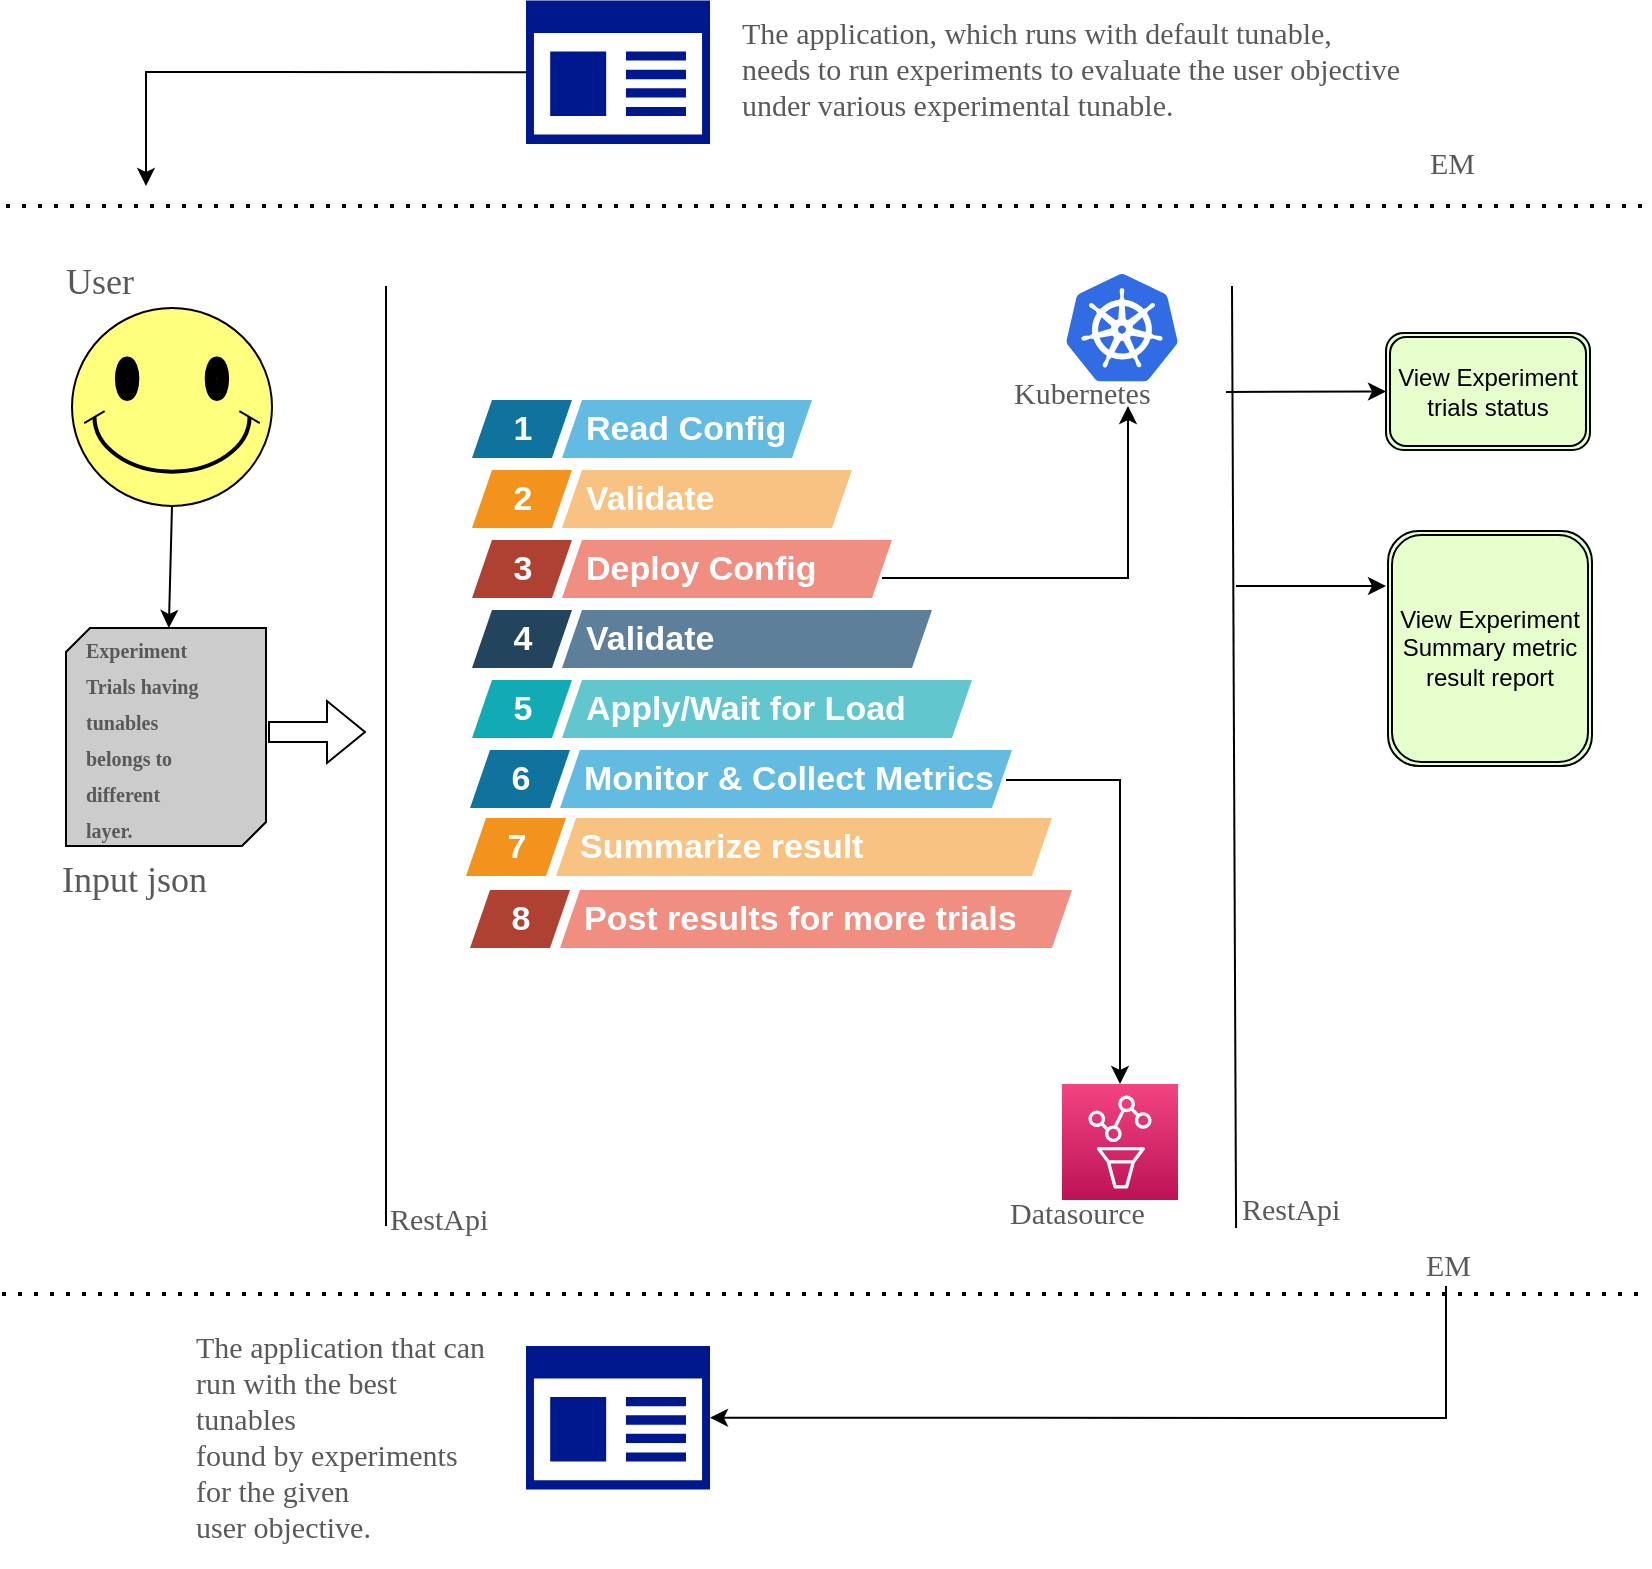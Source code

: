 <mxfile version="20.0.4" type="embed"><diagram id="enKsJiypugB2ZYiYs1Cn" name="Page-1"><mxGraphModel dx="1202" dy="831" grid="1" gridSize="10" guides="1" tooltips="1" connect="1" arrows="1" fold="1" page="1" pageScale="1" pageWidth="850" pageHeight="1100" math="0" shadow="0"><root><mxCell id="0"/><mxCell id="1" parent="0"/><mxCell id="2" value="" style="verticalLabelPosition=bottom;verticalAlign=top;html=1;shape=mxgraph.basic.smiley;fillColor=#FFFF7D;" vertex="1" parent="1"><mxGeometry x="43" y="171" width="100" height="99" as="geometry"/></mxCell><mxCell id="5" value="" style="verticalLabelPosition=bottom;verticalAlign=top;html=1;shape=mxgraph.basic.diag_snip_rect;dx=6;fillColor=#CCCCCC;" vertex="1" parent="1"><mxGeometry x="40" y="331" width="100" height="109" as="geometry"/></mxCell><mxCell id="6" value="User" style="text;html=1;resizable=1;autosize=0;align=left;verticalAlign=bottom;points=[];fillColor=none;strokeColor=none;rounded=0;fontFamily=Red Hat Text;fontStyle=0;fontSize=18;fontColor=#595959;resizeWidth=0;connectable=1;recursiveResize=0;editable=1;rotatable=1;movable=1;deletable=1;cloneable=0;imageAspect=0;spacing=0;spacingBottom=10;allowArrows=0;expand=0;pointerEvents=0;" vertex="1" parent="1"><mxGeometry x="40" y="151" width="80" height="29" as="geometry"/></mxCell><mxCell id="7" value="&lt;div&gt;&lt;b&gt;&lt;font style=&quot;font-size: 10px;&quot;&gt;Experiment &lt;br&gt;&lt;/font&gt;&lt;/b&gt;&lt;/div&gt;&lt;div&gt;&lt;b&gt;&lt;font style=&quot;font-size: 10px;&quot;&gt;Trials having &lt;br&gt;&lt;/font&gt;&lt;/b&gt;&lt;/div&gt;&lt;div&gt;&lt;b&gt;&lt;font style=&quot;font-size: 10px;&quot;&gt;tunables &lt;br&gt;&lt;/font&gt;&lt;/b&gt;&lt;/div&gt;&lt;div&gt;&lt;b&gt;&lt;font style=&quot;font-size: 10px;&quot;&gt;belongs to&lt;br&gt;&lt;/font&gt;&lt;/b&gt;&lt;/div&gt;&lt;div&gt;&lt;b&gt;&lt;font style=&quot;font-size: 10px;&quot;&gt;different&lt;/font&gt;&lt;/b&gt;&lt;/div&gt;&lt;div&gt;&lt;b&gt;&lt;font style=&quot;font-size: 10px;&quot;&gt;layer.&lt;br&gt;&lt;/font&gt;&lt;/b&gt;&lt;/div&gt;" style="text;html=1;resizable=1;autosize=0;align=left;verticalAlign=bottom;points=[];fillColor=none;strokeColor=none;rounded=0;fontFamily=Red Hat Text;fontStyle=0;fontSize=15;fontColor=#595959;resizeWidth=0;connectable=1;recursiveResize=0;editable=1;rotatable=1;movable=1;deletable=1;cloneable=0;imageAspect=0;spacing=0;spacingBottom=10;allowArrows=0;expand=0;pointerEvents=0;" vertex="1" parent="1"><mxGeometry x="50" y="421" width="80" height="29" as="geometry"/></mxCell><mxCell id="8" value="" style="endArrow=classic;html=1;rounded=0;fontSize=15;movable=1;resizable=1;rotatable=1;deletable=1;editable=1;connectable=1;exitX=0.5;exitY=1;exitDx=0;exitDy=0;exitPerimeter=0;" edge="1" parent="1" source="2" target="5"><mxGeometry width="50" height="50" relative="1" as="geometry"><mxPoint x="93" y="281" as="sourcePoint"/><mxPoint x="480" y="411" as="targetPoint"/></mxGeometry></mxCell><mxCell id="9" value="" style="shape=flexArrow;endArrow=classic;html=1;rounded=0;fontSize=15;" edge="1" parent="1"><mxGeometry width="50" height="50" relative="1" as="geometry"><mxPoint x="141" y="383" as="sourcePoint"/><mxPoint x="190" y="383" as="targetPoint"/></mxGeometry></mxCell><mxCell id="10" value="1" style="shape=mxgraph.infographic.parallelogram;dx=5;html=1;fillColor=#10739E;strokeColor=none;shadow=0;fontSize=17;fontColor=#FFFFFF;align=center;fontStyle=1;" vertex="1" parent="1"><mxGeometry x="243" y="217" width="50" height="29" as="geometry"/></mxCell><mxCell id="11" value="Read Config" style="shape=mxgraph.infographic.parallelogram;dx=5;;html=1;fillColor=#64BBE2;strokeColor=none;shadow=0;fontSize=17;fontColor=#FFFFFF;align=left;spacingLeft=10;fontStyle=1;" vertex="1" parent="1"><mxGeometry x="288" y="217" width="125" height="29" as="geometry"/></mxCell><mxCell id="12" value="2" style="shape=mxgraph.infographic.parallelogram;dx=5;html=1;fillColor=#F2931E;strokeColor=none;shadow=0;fontSize=17;fontColor=#FFFFFF;align=center;fontStyle=1;" vertex="1" parent="1"><mxGeometry x="243" y="252" width="50" height="29" as="geometry"/></mxCell><mxCell id="13" value="Validate" style="shape=mxgraph.infographic.parallelogram;dx=5;;html=1;fillColor=#F8C382;strokeColor=none;shadow=0;fontSize=17;fontColor=#FFFFFF;align=left;spacingLeft=10;fontStyle=1;" vertex="1" parent="1"><mxGeometry x="288" y="252" width="145" height="29" as="geometry"/></mxCell><mxCell id="14" value="3" style="shape=mxgraph.infographic.parallelogram;dx=5;html=1;fillColor=#AE4132;strokeColor=none;shadow=0;fontSize=17;fontColor=#FFFFFF;align=center;fontStyle=1;" vertex="1" parent="1"><mxGeometry x="243" y="287" width="50" height="29" as="geometry"/></mxCell><mxCell id="15" value="Deploy Config" style="shape=mxgraph.infographic.parallelogram;dx=5;;html=1;fillColor=#F08E81;strokeColor=none;shadow=0;fontSize=17;fontColor=#FFFFFF;align=left;spacingLeft=10;fontStyle=1;" vertex="1" parent="1"><mxGeometry x="288" y="287" width="165" height="29" as="geometry"/></mxCell><mxCell id="16" value="4" style="shape=mxgraph.infographic.parallelogram;dx=5;html=1;fillColor=#23445D;strokeColor=none;shadow=0;fontSize=17;fontColor=#FFFFFF;align=center;fontStyle=1;" vertex="1" parent="1"><mxGeometry x="243" y="322" width="50" height="29" as="geometry"/></mxCell><mxCell id="17" value="Validate" style="shape=mxgraph.infographic.parallelogram;dx=5;;html=1;fillColor=#5D7F99;strokeColor=none;shadow=0;fontSize=17;fontColor=#FFFFFF;align=left;spacingLeft=10;fontStyle=1;" vertex="1" parent="1"><mxGeometry x="288" y="322" width="185" height="29" as="geometry"/></mxCell><mxCell id="18" value="5" style="shape=mxgraph.infographic.parallelogram;dx=5;html=1;fillColor=#12AAB5;strokeColor=none;shadow=0;fontSize=17;fontColor=#FFFFFF;align=center;fontStyle=1;" vertex="1" parent="1"><mxGeometry x="243" y="357" width="50" height="29" as="geometry"/></mxCell><mxCell id="19" value="Apply/Wait for Load" style="shape=mxgraph.infographic.parallelogram;dx=5;;html=1;fillColor=#61C6CE;strokeColor=none;shadow=0;fontSize=17;fontColor=#FFFFFF;align=left;spacingLeft=10;fontStyle=1;" vertex="1" parent="1"><mxGeometry x="288" y="357" width="205" height="29" as="geometry"/></mxCell><mxCell id="21" value="" style="endArrow=none;html=1;rounded=0;fontSize=11;" edge="1" parent="1"><mxGeometry width="50" height="50" relative="1" as="geometry"><mxPoint x="200" y="630" as="sourcePoint"/><mxPoint x="200" y="160" as="targetPoint"/></mxGeometry></mxCell><mxCell id="22" value="EM" style="text;html=1;resizable=1;autosize=0;align=left;verticalAlign=bottom;points=[];fillColor=none;strokeColor=none;rounded=0;fontFamily=Red Hat Text;fontStyle=0;fontSize=15;fontColor=#595959;resizeWidth=0;connectable=1;recursiveResize=0;editable=1;rotatable=1;movable=1;deletable=1;cloneable=0;imageAspect=0;spacing=0;spacingBottom=10;allowArrows=0;expand=0;pointerEvents=0;" vertex="1" parent="1"><mxGeometry x="722" y="89" width="80" height="29" as="geometry"/></mxCell><mxCell id="23" value="6" style="shape=mxgraph.infographic.parallelogram;dx=5;html=1;fillColor=#10739E;strokeColor=none;shadow=0;fontSize=17;fontColor=#FFFFFF;align=center;fontStyle=1;" vertex="1" parent="1"><mxGeometry x="242" y="392" width="50" height="29" as="geometry"/></mxCell><mxCell id="24" value="Monitor &amp;amp; Collect Metrics" style="shape=mxgraph.infographic.parallelogram;dx=5;;html=1;fillColor=#64BBE2;strokeColor=none;shadow=0;fontSize=17;fontColor=#FFFFFF;align=left;spacingLeft=10;fontStyle=1;" vertex="1" parent="1"><mxGeometry x="287" y="392" width="226" height="29" as="geometry"/></mxCell><mxCell id="25" value="7" style="shape=mxgraph.infographic.parallelogram;dx=5;html=1;fillColor=#F2931E;strokeColor=none;shadow=0;fontSize=17;fontColor=#FFFFFF;align=center;fontStyle=1;" vertex="1" parent="1"><mxGeometry x="240" y="426" width="50" height="29" as="geometry"/></mxCell><mxCell id="26" value="Summarize result" style="shape=mxgraph.infographic.parallelogram;dx=5;;html=1;fillColor=#F8C382;strokeColor=none;shadow=0;fontSize=17;fontColor=#FFFFFF;align=left;spacingLeft=10;fontStyle=1;" vertex="1" parent="1"><mxGeometry x="285" y="426" width="248" height="29" as="geometry"/></mxCell><mxCell id="27" value="8" style="shape=mxgraph.infographic.parallelogram;dx=5;html=1;fillColor=#AE4132;strokeColor=none;shadow=0;fontSize=17;fontColor=#FFFFFF;align=center;fontStyle=1;" vertex="1" parent="1"><mxGeometry x="242" y="462" width="50" height="29" as="geometry"/></mxCell><mxCell id="28" value="Post results for more trials" style="shape=mxgraph.infographic.parallelogram;dx=5;;html=1;fillColor=#F08E81;strokeColor=none;shadow=0;fontSize=17;fontColor=#FFFFFF;align=left;spacingLeft=10;fontStyle=1;" vertex="1" parent="1"><mxGeometry x="287" y="462" width="256" height="29" as="geometry"/></mxCell><mxCell id="29" value="" style="sketch=0;aspect=fixed;pointerEvents=1;shadow=0;dashed=0;html=1;strokeColor=none;labelPosition=center;verticalLabelPosition=bottom;verticalAlign=top;align=center;fillColor=#00188D;shape=mxgraph.mscae.enterprise.app_generic;fontSize=11;" vertex="1" parent="1"><mxGeometry x="270" y="17.24" width="92" height="71.76" as="geometry"/></mxCell><mxCell id="30" value="&lt;div&gt;The application, which runs with default tunable,&lt;/div&gt;&lt;div&gt; needs to run experiments to evaluate the user objective &lt;br&gt;&lt;/div&gt;&lt;div&gt;under various experimental tunable.&lt;/div&gt;" style="text;html=1;resizable=1;autosize=0;align=left;verticalAlign=bottom;points=[];fillColor=none;strokeColor=none;rounded=0;fontFamily=Red Hat Text;fontStyle=0;fontSize=15;fontColor=#595959;resizeWidth=0;connectable=1;recursiveResize=0;editable=1;rotatable=1;movable=1;deletable=1;cloneable=0;imageAspect=0;spacing=0;spacingBottom=10;allowArrows=0;expand=0;pointerEvents=0;" vertex="1" parent="1"><mxGeometry x="378" y="60" width="80" height="29" as="geometry"/></mxCell><mxCell id="31" value="" style="endArrow=none;html=1;rounded=0;fontSize=11;exitX=-0.037;exitY=0.655;exitDx=0;exitDy=0;exitPerimeter=0;" edge="1" parent="1"><mxGeometry width="50" height="50" relative="1" as="geometry"><mxPoint x="625.04" y="630.995" as="sourcePoint"/><mxPoint x="623" y="160" as="targetPoint"/></mxGeometry></mxCell><mxCell id="44" value="RestApi" style="text;html=1;resizable=1;autosize=0;align=left;verticalAlign=bottom;points=[];fillColor=none;strokeColor=none;rounded=0;fontFamily=Red Hat Text;fontStyle=0;fontSize=15;fontColor=#595959;resizeWidth=0;connectable=1;recursiveResize=0;editable=1;rotatable=1;movable=1;deletable=1;cloneable=0;imageAspect=0;spacing=0;spacingBottom=10;allowArrows=0;expand=0;pointerEvents=0;" vertex="1" parent="1"><mxGeometry x="628" y="612" width="80" height="29" as="geometry"/></mxCell><mxCell id="47" value="RestApi" style="text;html=1;resizable=1;autosize=0;align=left;verticalAlign=bottom;points=[];fillColor=none;strokeColor=none;rounded=0;fontFamily=Red Hat Text;fontStyle=0;fontSize=15;fontColor=#595959;resizeWidth=0;connectable=1;recursiveResize=0;editable=1;rotatable=1;movable=1;deletable=1;cloneable=0;imageAspect=0;spacing=0;spacingBottom=10;allowArrows=0;expand=0;pointerEvents=0;" vertex="1" parent="1"><mxGeometry x="202" y="617" width="80" height="29" as="geometry"/></mxCell><mxCell id="48" value="" style="endArrow=classic;html=1;rounded=0;fontSize=12;exitX=0;exitY=0.5;exitDx=0;exitDy=0;exitPerimeter=0;" edge="1" parent="1" source="29"><mxGeometry width="50" height="50" relative="1" as="geometry"><mxPoint x="120" y="78.12" as="sourcePoint"/><mxPoint x="80" y="110" as="targetPoint"/><Array as="points"><mxPoint x="80" y="53"/></Array></mxGeometry></mxCell><mxCell id="50" value="" style="sketch=0;aspect=fixed;pointerEvents=1;shadow=0;dashed=0;html=1;strokeColor=none;labelPosition=center;verticalLabelPosition=bottom;verticalAlign=top;align=center;fillColor=#00188D;shape=mxgraph.mscae.enterprise.app_generic;fontSize=11;" vertex="1" parent="1"><mxGeometry x="270" y="690" width="92" height="71.76" as="geometry"/></mxCell><mxCell id="51" value="&lt;div&gt;The application that can&lt;/div&gt;&lt;div&gt; run with the best &lt;br&gt;&lt;/div&gt;&lt;div&gt;tunables &lt;br&gt;&lt;/div&gt;&lt;div&gt;found by experiments &lt;br&gt;&lt;/div&gt;&lt;div&gt;for the given &lt;br&gt;&lt;/div&gt;&lt;div&gt;user objective.&lt;/div&gt;" style="text;html=1;resizable=1;autosize=0;align=left;verticalAlign=bottom;points=[];fillColor=none;strokeColor=none;rounded=0;fontFamily=Red Hat Text;fontStyle=0;fontSize=15;fontColor=#595959;resizeWidth=0;connectable=1;recursiveResize=0;editable=1;rotatable=1;movable=1;deletable=1;cloneable=0;imageAspect=0;spacing=0;spacingBottom=10;allowArrows=0;expand=0;pointerEvents=0;" vertex="1" parent="1"><mxGeometry x="105" y="753" width="146" height="47.24" as="geometry"/></mxCell><mxCell id="55" value="EM" style="text;html=1;resizable=1;autosize=0;align=left;verticalAlign=bottom;points=[];fillColor=none;strokeColor=none;rounded=0;fontFamily=Red Hat Text;fontStyle=0;fontSize=15;fontColor=#595959;resizeWidth=0;connectable=1;recursiveResize=0;editable=1;rotatable=1;movable=1;deletable=1;cloneable=0;imageAspect=0;spacing=0;spacingBottom=10;allowArrows=0;expand=0;pointerEvents=0;" vertex="1" parent="1"><mxGeometry x="720" y="640" width="80" height="29" as="geometry"/></mxCell><mxCell id="56" value="" style="endArrow=classic;html=1;rounded=0;entryX=1;entryY=0.5;entryDx=0;entryDy=0;entryPerimeter=0;" edge="1" parent="1" target="50"><mxGeometry width="50" height="50" relative="1" as="geometry"><mxPoint x="730" y="720" as="sourcePoint"/><mxPoint x="450" y="522" as="targetPoint"/><Array as="points"><mxPoint x="730" y="660"/><mxPoint x="730" y="726"/></Array></mxGeometry></mxCell><mxCell id="57" value="" style="endArrow=none;dashed=1;html=1;dashPattern=1 3;strokeWidth=2;rounded=0;" edge="1" parent="1"><mxGeometry width="50" height="50" relative="1" as="geometry"><mxPoint x="10" y="120" as="sourcePoint"/><mxPoint x="830" y="120" as="targetPoint"/></mxGeometry></mxCell><mxCell id="58" value="" style="endArrow=none;dashed=1;html=1;dashPattern=1 3;strokeWidth=2;rounded=0;" edge="1" parent="1"><mxGeometry width="50" height="50" relative="1" as="geometry"><mxPoint x="8" y="664" as="sourcePoint"/><mxPoint x="828" y="664" as="targetPoint"/></mxGeometry></mxCell><mxCell id="59" value="" style="sketch=0;aspect=fixed;html=1;points=[];align=center;image;fontSize=12;image=img/lib/mscae/Kubernetes.svg;" vertex="1" parent="1"><mxGeometry x="540" y="154" width="56" height="53.76" as="geometry"/></mxCell><mxCell id="60" value="Kubernetes" style="text;html=1;resizable=1;autosize=0;align=left;verticalAlign=bottom;points=[];fillColor=none;strokeColor=none;rounded=0;fontFamily=Red Hat Text;fontStyle=0;fontSize=15;fontColor=#595959;resizeWidth=0;connectable=1;recursiveResize=0;editable=1;rotatable=1;movable=1;deletable=1;cloneable=0;imageAspect=0;spacing=0;spacingBottom=10;allowArrows=0;expand=0;pointerEvents=0;" vertex="1" parent="1"><mxGeometry x="514" y="204" width="80" height="29" as="geometry"/></mxCell><mxCell id="61" value="" style="edgeStyle=elbowEdgeStyle;elbow=horizontal;endArrow=classic;html=1;rounded=0;" edge="1" parent="1"><mxGeometry width="50" height="50" relative="1" as="geometry"><mxPoint x="448" y="306" as="sourcePoint"/><mxPoint x="571" y="220" as="targetPoint"/><Array as="points"><mxPoint x="571" y="280"/></Array></mxGeometry></mxCell><mxCell id="62" value="" style="sketch=0;points=[[0,0,0],[0.25,0,0],[0.5,0,0],[0.75,0,0],[1,0,0],[0,1,0],[0.25,1,0],[0.5,1,0],[0.75,1,0],[1,1,0],[0,0.25,0],[0,0.5,0],[0,0.75,0],[1,0.25,0],[1,0.5,0],[1,0.75,0]];points=[[0,0,0],[0.25,0,0],[0.5,0,0],[0.75,0,0],[1,0,0],[0,1,0],[0.25,1,0],[0.5,1,0],[0.75,1,0],[1,1,0],[0,0.25,0],[0,0.5,0],[0,0.75,0],[1,0.25,0],[1,0.5,0],[1,0.75,0]];outlineConnect=0;fontColor=#232F3E;gradientColor=#F34482;gradientDirection=north;fillColor=#BC1356;strokeColor=#ffffff;dashed=0;verticalLabelPosition=bottom;verticalAlign=top;align=center;html=1;fontSize=12;fontStyle=0;aspect=fixed;shape=mxgraph.aws4.resourceIcon;resIcon=mxgraph.aws4.managed_service_for_prometheus;" vertex="1" parent="1"><mxGeometry x="538" y="559" width="58" height="58" as="geometry"/></mxCell><mxCell id="63" value="" style="edgeStyle=elbowEdgeStyle;elbow=horizontal;endArrow=classic;html=1;rounded=0;entryX=0.5;entryY=0;entryDx=0;entryDy=0;entryPerimeter=0;" edge="1" parent="1" target="62"><mxGeometry width="50" height="50" relative="1" as="geometry"><mxPoint x="510" y="407" as="sourcePoint"/><mxPoint x="590" y="530" as="targetPoint"/><Array as="points"><mxPoint x="567" y="490"/><mxPoint x="565" y="480"/></Array></mxGeometry></mxCell><mxCell id="64" value="Datasource" style="text;html=1;resizable=1;autosize=0;align=left;verticalAlign=bottom;points=[];fillColor=none;strokeColor=none;rounded=0;fontFamily=Red Hat Text;fontStyle=0;fontSize=15;fontColor=#595959;resizeWidth=0;connectable=1;recursiveResize=0;editable=1;rotatable=1;movable=1;deletable=1;cloneable=0;imageAspect=0;spacing=0;spacingBottom=10;allowArrows=0;expand=0;pointerEvents=0;" vertex="1" parent="1"><mxGeometry x="512" y="614" width="80" height="29" as="geometry"/></mxCell><mxCell id="65" value="View Experiment trials status" style="shape=ext;double=1;rounded=1;whiteSpace=wrap;html=1;fillColor=#E6FFCC;" vertex="1" parent="1"><mxGeometry x="700" y="183.5" width="102" height="58.5" as="geometry"/></mxCell><mxCell id="66" value="&lt;div&gt;View Experiment &lt;br&gt;&lt;/div&gt;&lt;div&gt;Summary metric result report&lt;br&gt;&lt;/div&gt;" style="shape=ext;double=1;rounded=1;whiteSpace=wrap;html=1;fillColor=#E6FFCC;" vertex="1" parent="1"><mxGeometry x="701" y="282.5" width="102" height="117.5" as="geometry"/></mxCell><mxCell id="67" value="Input json" style="text;html=1;resizable=1;autosize=0;align=left;verticalAlign=bottom;points=[];fillColor=none;strokeColor=none;rounded=0;fontFamily=Red Hat Text;fontStyle=0;fontSize=18;fontColor=#595959;resizeWidth=0;connectable=1;recursiveResize=0;editable=1;rotatable=1;movable=1;deletable=1;cloneable=0;imageAspect=0;spacing=0;spacingBottom=10;allowArrows=0;expand=0;pointerEvents=0;" vertex="1" parent="1"><mxGeometry x="38" y="450" width="80" height="29" as="geometry"/></mxCell><mxCell id="68" value="" style="endArrow=classic;html=1;rounded=0;fontSize=10;entryX=0;entryY=0.5;entryDx=0;entryDy=0;" edge="1" parent="1" target="65"><mxGeometry width="50" height="50" relative="1" as="geometry"><mxPoint x="620" y="213" as="sourcePoint"/><mxPoint x="670" y="187.75" as="targetPoint"/></mxGeometry></mxCell><mxCell id="69" value="" style="endArrow=classic;html=1;rounded=0;fontSize=10;" edge="1" parent="1"><mxGeometry width="50" height="50" relative="1" as="geometry"><mxPoint x="625" y="310" as="sourcePoint"/><mxPoint x="700" y="310" as="targetPoint"/></mxGeometry></mxCell></root></mxGraphModel></diagram></mxfile>